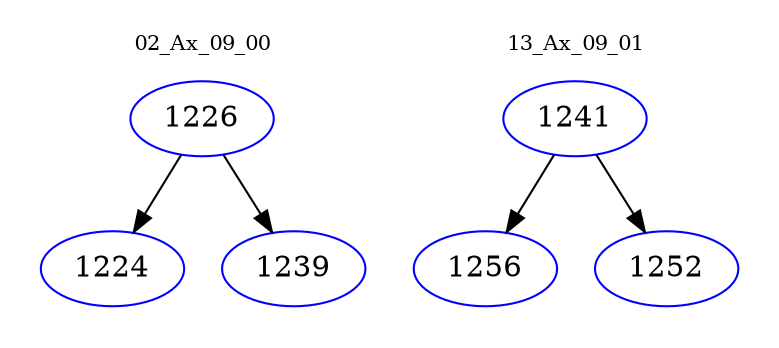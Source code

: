 digraph{
subgraph cluster_0 {
color = white
label = "02_Ax_09_00";
fontsize=10;
T0_1226 [label="1226", color="blue"]
T0_1226 -> T0_1224 [color="black"]
T0_1224 [label="1224", color="blue"]
T0_1226 -> T0_1239 [color="black"]
T0_1239 [label="1239", color="blue"]
}
subgraph cluster_1 {
color = white
label = "13_Ax_09_01";
fontsize=10;
T1_1241 [label="1241", color="blue"]
T1_1241 -> T1_1256 [color="black"]
T1_1256 [label="1256", color="blue"]
T1_1241 -> T1_1252 [color="black"]
T1_1252 [label="1252", color="blue"]
}
}
